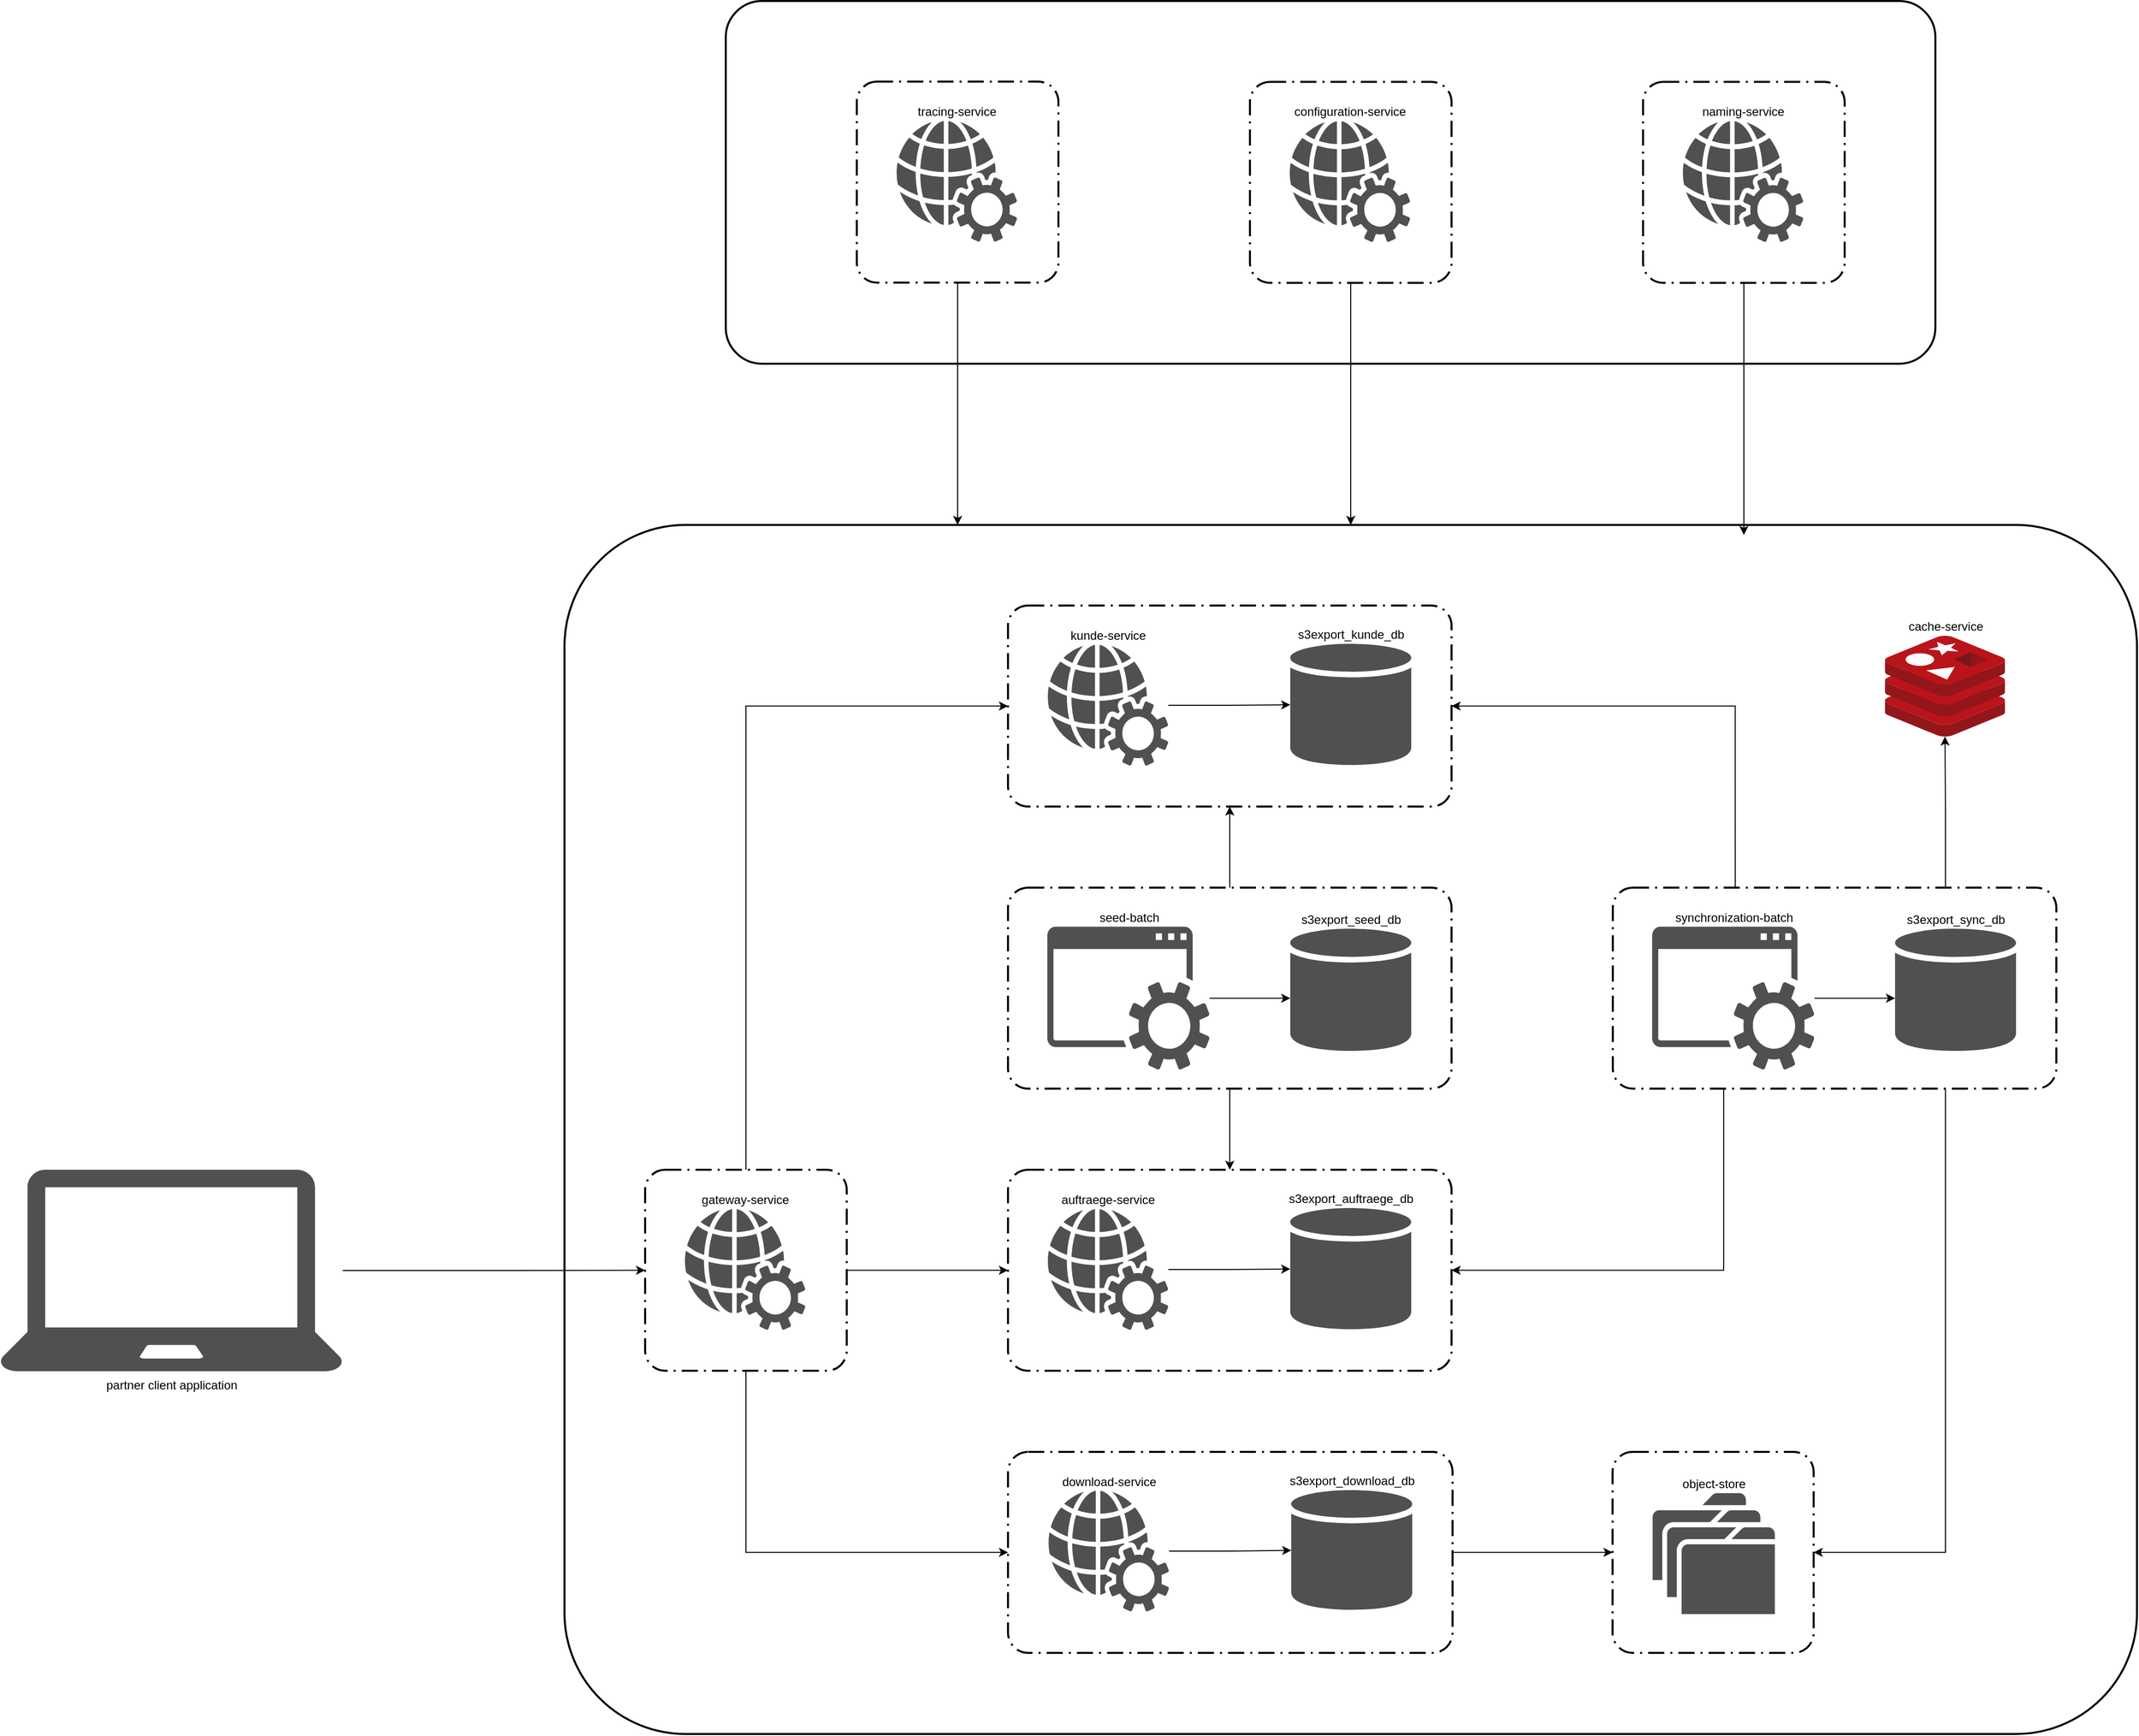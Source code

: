 <mxfile version="14.6.13" type="device"><diagram id="pRrMxcFLCwWtb8T9meqg" name="Page-1"><mxGraphModel dx="1082" dy="683" grid="1" gridSize="10" guides="1" tooltips="1" connect="1" arrows="1" fold="1" page="1" pageScale="1" pageWidth="10000" pageHeight="10000" math="0" shadow="0"><root><mxCell id="0"/><mxCell id="1" parent="0"/><mxCell id="5-wkUsiff9mdBDn99vMl-151" value="" style="rounded=1;arcSize=10;dashed=0;fillColor=none;gradientColor=none;strokeWidth=2;" vertex="1" parent="1"><mxGeometry x="3720" y="360" width="1200" height="360" as="geometry"/></mxCell><mxCell id="5-wkUsiff9mdBDn99vMl-99" value="" style="rounded=1;arcSize=10;dashed=0;fillColor=none;gradientColor=none;strokeWidth=2;" vertex="1" parent="1"><mxGeometry x="3560" y="880" width="1560" height="1200" as="geometry"/></mxCell><mxCell id="5-wkUsiff9mdBDn99vMl-95" value="" style="group;labelPosition=center;verticalLabelPosition=top;align=center;verticalAlign=bottom;" vertex="1" connectable="0" parent="1"><mxGeometry x="4619.75" y="1800" width="199.5" height="199.5" as="geometry"/></mxCell><mxCell id="5-wkUsiff9mdBDn99vMl-105" value="" style="group" vertex="1" connectable="0" parent="5-wkUsiff9mdBDn99vMl-95"><mxGeometry width="199.5" height="199.5" as="geometry"/></mxCell><mxCell id="5-wkUsiff9mdBDn99vMl-93" value="" style="rounded=1;arcSize=10;dashed=1;fillColor=none;gradientColor=none;dashPattern=8 3 1 3;strokeWidth=2;" vertex="1" parent="5-wkUsiff9mdBDn99vMl-105"><mxGeometry x="-20" width="199.5" height="199.5" as="geometry"/></mxCell><mxCell id="5-wkUsiff9mdBDn99vMl-94" value="object-store" style="pointerEvents=1;shadow=0;dashed=0;html=1;strokeColor=none;fillColor=#505050;labelPosition=center;verticalLabelPosition=top;verticalAlign=bottom;outlineConnect=0;align=center;shape=mxgraph.office.concepts.folders;" vertex="1" parent="5-wkUsiff9mdBDn99vMl-105"><mxGeometry x="19.75" y="41" width="121.25" height="120" as="geometry"/></mxCell><mxCell id="5-wkUsiff9mdBDn99vMl-103" value="" style="group" vertex="1" connectable="0" parent="1"><mxGeometry x="4000" y="960" width="520" height="199.5" as="geometry"/></mxCell><mxCell id="5-wkUsiff9mdBDn99vMl-25" value="" style="rounded=1;arcSize=10;dashed=1;fillColor=none;gradientColor=none;dashPattern=8 3 1 3;strokeWidth=2;" vertex="1" parent="5-wkUsiff9mdBDn99vMl-103"><mxGeometry width="440" height="199.5" as="geometry"/></mxCell><mxCell id="5-wkUsiff9mdBDn99vMl-26" value="kunde-service" style="pointerEvents=1;shadow=0;dashed=0;html=1;strokeColor=none;fillColor=#505050;labelPosition=center;verticalLabelPosition=top;verticalAlign=bottom;outlineConnect=0;align=center;shape=mxgraph.office.services.web_services;" vertex="1" parent="5-wkUsiff9mdBDn99vMl-103"><mxGeometry x="39" y="39" width="120" height="120" as="geometry"/></mxCell><mxCell id="5-wkUsiff9mdBDn99vMl-78" value="s3export_kunde_db" style="shadow=0;dashed=0;html=1;strokeColor=none;fillColor=#505050;labelPosition=center;verticalLabelPosition=top;verticalAlign=bottom;outlineConnect=0;align=center;shape=mxgraph.office.databases.database;" vertex="1" parent="5-wkUsiff9mdBDn99vMl-103"><mxGeometry x="280" y="38" width="120" height="121" as="geometry"/></mxCell><mxCell id="5-wkUsiff9mdBDn99vMl-79" style="edgeStyle=orthogonalEdgeStyle;rounded=0;orthogonalLoop=1;jettySize=auto;html=1;" edge="1" parent="5-wkUsiff9mdBDn99vMl-103" source="5-wkUsiff9mdBDn99vMl-26" target="5-wkUsiff9mdBDn99vMl-78"><mxGeometry relative="1" as="geometry"/></mxCell><mxCell id="5-wkUsiff9mdBDn99vMl-104" value="" style="group" vertex="1" connectable="0" parent="1"><mxGeometry x="4600" y="1240" width="440" height="199.5" as="geometry"/></mxCell><mxCell id="5-wkUsiff9mdBDn99vMl-52" value="" style="rounded=1;arcSize=10;dashed=1;fillColor=none;gradientColor=none;dashPattern=8 3 1 3;strokeWidth=2;" vertex="1" parent="5-wkUsiff9mdBDn99vMl-104"><mxGeometry width="440" height="199.5" as="geometry"/></mxCell><mxCell id="5-wkUsiff9mdBDn99vMl-74" value="s3export_sync_db" style="shadow=0;dashed=0;html=1;strokeColor=none;fillColor=#505050;labelPosition=center;verticalLabelPosition=top;verticalAlign=bottom;outlineConnect=0;align=center;shape=mxgraph.office.databases.database;" vertex="1" parent="5-wkUsiff9mdBDn99vMl-104"><mxGeometry x="280" y="40.75" width="120" height="122" as="geometry"/></mxCell><mxCell id="5-wkUsiff9mdBDn99vMl-89" style="edgeStyle=orthogonalEdgeStyle;rounded=0;orthogonalLoop=1;jettySize=auto;html=1;entryX=0;entryY=0.566;entryDx=0;entryDy=0;entryPerimeter=0;" edge="1" parent="5-wkUsiff9mdBDn99vMl-104" source="5-wkUsiff9mdBDn99vMl-87" target="5-wkUsiff9mdBDn99vMl-74"><mxGeometry relative="1" as="geometry"/></mxCell><mxCell id="5-wkUsiff9mdBDn99vMl-87" value="synchronization-batch" style="pointerEvents=1;shadow=0;dashed=0;html=1;strokeColor=none;fillColor=#505050;labelPosition=center;verticalLabelPosition=top;verticalAlign=bottom;outlineConnect=0;align=center;shape=mxgraph.office.concepts.service_application;" vertex="1" parent="5-wkUsiff9mdBDn99vMl-104"><mxGeometry x="39" y="38.75" width="161" height="142" as="geometry"/></mxCell><mxCell id="5-wkUsiff9mdBDn99vMl-106" value="" style="group" vertex="1" connectable="0" parent="1"><mxGeometry x="4000" y="1800" width="441" height="199.5" as="geometry"/></mxCell><mxCell id="5-wkUsiff9mdBDn99vMl-65" value="" style="rounded=1;arcSize=10;dashed=1;fillColor=none;gradientColor=none;dashPattern=8 3 1 3;strokeWidth=2;" vertex="1" parent="5-wkUsiff9mdBDn99vMl-106"><mxGeometry width="441" height="199.5" as="geometry"/></mxCell><mxCell id="5-wkUsiff9mdBDn99vMl-42" value="download-service" style="pointerEvents=1;shadow=0;dashed=0;html=1;strokeColor=none;fillColor=#505050;labelPosition=center;verticalLabelPosition=top;verticalAlign=bottom;outlineConnect=0;align=center;shape=mxgraph.office.services.web_services;" vertex="1" parent="5-wkUsiff9mdBDn99vMl-106"><mxGeometry x="39.75" y="38.5" width="120" height="120" as="geometry"/></mxCell><mxCell id="5-wkUsiff9mdBDn99vMl-69" value="s3export_download_db" style="shadow=0;dashed=0;html=1;strokeColor=none;fillColor=#505050;labelPosition=center;verticalLabelPosition=top;verticalAlign=bottom;outlineConnect=0;align=center;shape=mxgraph.office.databases.database;" vertex="1" parent="5-wkUsiff9mdBDn99vMl-106"><mxGeometry x="281" y="38" width="120" height="119.5" as="geometry"/></mxCell><mxCell id="5-wkUsiff9mdBDn99vMl-91" style="edgeStyle=orthogonalEdgeStyle;rounded=0;orthogonalLoop=1;jettySize=auto;html=1;" edge="1" parent="5-wkUsiff9mdBDn99vMl-106" source="5-wkUsiff9mdBDn99vMl-42" target="5-wkUsiff9mdBDn99vMl-69"><mxGeometry relative="1" as="geometry"/></mxCell><mxCell id="5-wkUsiff9mdBDn99vMl-107" value="" style="group" vertex="1" connectable="0" parent="1"><mxGeometry x="4000" y="1520" width="440" height="199.5" as="geometry"/></mxCell><mxCell id="5-wkUsiff9mdBDn99vMl-4" value="" style="rounded=1;arcSize=10;dashed=1;fillColor=none;gradientColor=none;dashPattern=8 3 1 3;strokeWidth=2;" vertex="1" parent="5-wkUsiff9mdBDn99vMl-107"><mxGeometry width="440" height="199.5" as="geometry"/></mxCell><mxCell id="5-wkUsiff9mdBDn99vMl-3" value="auftraege-service" style="pointerEvents=1;shadow=0;dashed=0;html=1;strokeColor=none;fillColor=#505050;labelPosition=center;verticalLabelPosition=top;verticalAlign=bottom;outlineConnect=0;align=center;shape=mxgraph.office.services.web_services;" vertex="1" parent="5-wkUsiff9mdBDn99vMl-107"><mxGeometry x="39" y="39" width="120" height="120" as="geometry"/></mxCell><mxCell id="5-wkUsiff9mdBDn99vMl-76" value="s3export_auftraege_db" style="shadow=0;dashed=0;html=1;strokeColor=none;fillColor=#505050;labelPosition=center;verticalLabelPosition=top;verticalAlign=bottom;outlineConnect=0;align=center;shape=mxgraph.office.databases.database;" vertex="1" parent="5-wkUsiff9mdBDn99vMl-107"><mxGeometry x="280" y="38" width="120" height="121" as="geometry"/></mxCell><mxCell id="5-wkUsiff9mdBDn99vMl-81" style="edgeStyle=orthogonalEdgeStyle;rounded=0;orthogonalLoop=1;jettySize=auto;html=1;" edge="1" parent="5-wkUsiff9mdBDn99vMl-107" source="5-wkUsiff9mdBDn99vMl-3" target="5-wkUsiff9mdBDn99vMl-76"><mxGeometry relative="1" as="geometry"/></mxCell><mxCell id="5-wkUsiff9mdBDn99vMl-115" style="edgeStyle=orthogonalEdgeStyle;rounded=0;orthogonalLoop=1;jettySize=auto;html=1;exitX=1;exitY=0.5;exitDx=0;exitDy=0;entryX=0;entryY=0.5;entryDx=0;entryDy=0;" edge="1" parent="1" source="5-wkUsiff9mdBDn99vMl-65" target="5-wkUsiff9mdBDn99vMl-93"><mxGeometry relative="1" as="geometry"/></mxCell><mxCell id="5-wkUsiff9mdBDn99vMl-117" style="edgeStyle=orthogonalEdgeStyle;rounded=0;orthogonalLoop=1;jettySize=auto;html=1;exitX=0.276;exitY=0.002;exitDx=0;exitDy=0;entryX=1;entryY=0.5;entryDx=0;entryDy=0;exitPerimeter=0;" edge="1" parent="1" source="5-wkUsiff9mdBDn99vMl-52" target="5-wkUsiff9mdBDn99vMl-25"><mxGeometry relative="1" as="geometry"/></mxCell><mxCell id="5-wkUsiff9mdBDn99vMl-118" style="edgeStyle=orthogonalEdgeStyle;rounded=0;orthogonalLoop=1;jettySize=auto;html=1;exitX=0.25;exitY=1;exitDx=0;exitDy=0;entryX=1;entryY=0.5;entryDx=0;entryDy=0;" edge="1" parent="1" source="5-wkUsiff9mdBDn99vMl-52" target="5-wkUsiff9mdBDn99vMl-4"><mxGeometry relative="1" as="geometry"/></mxCell><mxCell id="5-wkUsiff9mdBDn99vMl-119" style="edgeStyle=orthogonalEdgeStyle;rounded=0;orthogonalLoop=1;jettySize=auto;html=1;exitX=0.75;exitY=1;exitDx=0;exitDy=0;entryX=1;entryY=0.5;entryDx=0;entryDy=0;" edge="1" parent="1" source="5-wkUsiff9mdBDn99vMl-52" target="5-wkUsiff9mdBDn99vMl-93"><mxGeometry relative="1" as="geometry"/></mxCell><mxCell id="5-wkUsiff9mdBDn99vMl-129" style="edgeStyle=orthogonalEdgeStyle;rounded=0;orthogonalLoop=1;jettySize=auto;html=1;exitX=0.5;exitY=0;exitDx=0;exitDy=0;entryX=0;entryY=0.5;entryDx=0;entryDy=0;" edge="1" parent="1" source="5-wkUsiff9mdBDn99vMl-121" target="5-wkUsiff9mdBDn99vMl-25"><mxGeometry relative="1" as="geometry"/></mxCell><mxCell id="5-wkUsiff9mdBDn99vMl-130" style="edgeStyle=orthogonalEdgeStyle;rounded=0;orthogonalLoop=1;jettySize=auto;html=1;exitX=1;exitY=0.5;exitDx=0;exitDy=0;entryX=0;entryY=0.5;entryDx=0;entryDy=0;" edge="1" parent="1" source="5-wkUsiff9mdBDn99vMl-121" target="5-wkUsiff9mdBDn99vMl-4"><mxGeometry relative="1" as="geometry"/></mxCell><mxCell id="5-wkUsiff9mdBDn99vMl-131" style="edgeStyle=orthogonalEdgeStyle;rounded=0;orthogonalLoop=1;jettySize=auto;html=1;exitX=0.5;exitY=1;exitDx=0;exitDy=0;entryX=0;entryY=0.5;entryDx=0;entryDy=0;" edge="1" parent="1" source="5-wkUsiff9mdBDn99vMl-121" target="5-wkUsiff9mdBDn99vMl-65"><mxGeometry relative="1" as="geometry"/></mxCell><mxCell id="5-wkUsiff9mdBDn99vMl-132" value="" style="group" vertex="1" connectable="0" parent="1"><mxGeometry x="4000" y="1240" width="440" height="199.5" as="geometry"/></mxCell><mxCell id="5-wkUsiff9mdBDn99vMl-133" value="" style="rounded=1;arcSize=10;dashed=1;fillColor=none;gradientColor=none;dashPattern=8 3 1 3;strokeWidth=2;" vertex="1" parent="5-wkUsiff9mdBDn99vMl-132"><mxGeometry width="440" height="199.5" as="geometry"/></mxCell><mxCell id="5-wkUsiff9mdBDn99vMl-134" value="s3export_seed_db" style="shadow=0;dashed=0;html=1;strokeColor=none;fillColor=#505050;labelPosition=center;verticalLabelPosition=top;verticalAlign=bottom;outlineConnect=0;align=center;shape=mxgraph.office.databases.database;" vertex="1" parent="5-wkUsiff9mdBDn99vMl-132"><mxGeometry x="280" y="40.75" width="120" height="122" as="geometry"/></mxCell><mxCell id="5-wkUsiff9mdBDn99vMl-135" style="edgeStyle=orthogonalEdgeStyle;rounded=0;orthogonalLoop=1;jettySize=auto;html=1;entryX=0;entryY=0.566;entryDx=0;entryDy=0;entryPerimeter=0;" edge="1" parent="5-wkUsiff9mdBDn99vMl-132" source="5-wkUsiff9mdBDn99vMl-136" target="5-wkUsiff9mdBDn99vMl-134"><mxGeometry relative="1" as="geometry"/></mxCell><mxCell id="5-wkUsiff9mdBDn99vMl-136" value="seed-batch" style="pointerEvents=1;shadow=0;dashed=0;html=1;strokeColor=none;fillColor=#505050;labelPosition=center;verticalLabelPosition=top;verticalAlign=bottom;outlineConnect=0;align=center;shape=mxgraph.office.concepts.service_application;" vertex="1" parent="5-wkUsiff9mdBDn99vMl-132"><mxGeometry x="39" y="38.75" width="161" height="142" as="geometry"/></mxCell><mxCell id="5-wkUsiff9mdBDn99vMl-137" style="edgeStyle=orthogonalEdgeStyle;rounded=0;orthogonalLoop=1;jettySize=auto;html=1;exitX=0.5;exitY=1;exitDx=0;exitDy=0;entryX=0.5;entryY=0;entryDx=0;entryDy=0;" edge="1" parent="1" source="5-wkUsiff9mdBDn99vMl-133" target="5-wkUsiff9mdBDn99vMl-4"><mxGeometry relative="1" as="geometry"/></mxCell><mxCell id="5-wkUsiff9mdBDn99vMl-138" style="edgeStyle=orthogonalEdgeStyle;rounded=0;orthogonalLoop=1;jettySize=auto;html=1;exitX=0.5;exitY=0;exitDx=0;exitDy=0;" edge="1" parent="1" source="5-wkUsiff9mdBDn99vMl-133" target="5-wkUsiff9mdBDn99vMl-25"><mxGeometry relative="1" as="geometry"/></mxCell><mxCell id="5-wkUsiff9mdBDn99vMl-144" value="" style="group" vertex="1" connectable="0" parent="1"><mxGeometry x="4240" y="440.25" width="200" height="199.5" as="geometry"/></mxCell><mxCell id="5-wkUsiff9mdBDn99vMl-154" value="" style="group" vertex="1" connectable="0" parent="5-wkUsiff9mdBDn99vMl-144"><mxGeometry width="200" height="199.5" as="geometry"/></mxCell><mxCell id="5-wkUsiff9mdBDn99vMl-145" value="" style="rounded=1;arcSize=10;dashed=1;fillColor=none;gradientColor=none;dashPattern=8 3 1 3;strokeWidth=2;" vertex="1" parent="5-wkUsiff9mdBDn99vMl-154"><mxGeometry width="200" height="199.5" as="geometry"/></mxCell><mxCell id="5-wkUsiff9mdBDn99vMl-146" value="configuration-service" style="pointerEvents=1;shadow=0;dashed=0;html=1;strokeColor=none;fillColor=#505050;labelPosition=center;verticalLabelPosition=top;verticalAlign=bottom;outlineConnect=0;align=center;shape=mxgraph.office.services.web_services;" vertex="1" parent="5-wkUsiff9mdBDn99vMl-154"><mxGeometry x="39" y="39" width="120" height="120" as="geometry"/></mxCell><mxCell id="5-wkUsiff9mdBDn99vMl-150" value="" style="group" vertex="1" connectable="0" parent="1"><mxGeometry x="3640" y="1520" width="200" height="199.5" as="geometry"/></mxCell><mxCell id="5-wkUsiff9mdBDn99vMl-121" value="" style="rounded=1;arcSize=10;dashed=1;fillColor=none;gradientColor=none;dashPattern=8 3 1 3;strokeWidth=2;" vertex="1" parent="5-wkUsiff9mdBDn99vMl-150"><mxGeometry width="200" height="199.5" as="geometry"/></mxCell><mxCell id="5-wkUsiff9mdBDn99vMl-122" value="gateway-service" style="pointerEvents=1;shadow=0;dashed=0;html=1;strokeColor=none;fillColor=#505050;labelPosition=center;verticalLabelPosition=top;verticalAlign=bottom;outlineConnect=0;align=center;shape=mxgraph.office.services.web_services;" vertex="1" parent="5-wkUsiff9mdBDn99vMl-150"><mxGeometry x="39" y="39" width="120" height="120" as="geometry"/></mxCell><mxCell id="5-wkUsiff9mdBDn99vMl-152" value="" style="group" vertex="1" connectable="0" parent="1"><mxGeometry x="3850" y="440" width="200" height="199.5" as="geometry"/></mxCell><mxCell id="5-wkUsiff9mdBDn99vMl-153" value="" style="group" vertex="1" connectable="0" parent="5-wkUsiff9mdBDn99vMl-152"><mxGeometry width="200" height="199.5" as="geometry"/></mxCell><mxCell id="5-wkUsiff9mdBDn99vMl-148" value="" style="rounded=1;arcSize=10;dashed=1;fillColor=none;gradientColor=none;dashPattern=8 3 1 3;strokeWidth=2;" vertex="1" parent="5-wkUsiff9mdBDn99vMl-153"><mxGeometry width="200" height="199.5" as="geometry"/></mxCell><mxCell id="5-wkUsiff9mdBDn99vMl-149" value="tracing-service" style="pointerEvents=1;shadow=0;dashed=0;html=1;strokeColor=none;fillColor=#505050;labelPosition=center;verticalLabelPosition=top;verticalAlign=bottom;outlineConnect=0;align=center;shape=mxgraph.office.services.web_services;" vertex="1" parent="5-wkUsiff9mdBDn99vMl-153"><mxGeometry x="39" y="39" width="120" height="120" as="geometry"/></mxCell><mxCell id="5-wkUsiff9mdBDn99vMl-156" value="" style="group" vertex="1" connectable="0" parent="1"><mxGeometry x="4630" y="440.25" width="200" height="199.5" as="geometry"/></mxCell><mxCell id="5-wkUsiff9mdBDn99vMl-157" value="" style="group" vertex="1" connectable="0" parent="5-wkUsiff9mdBDn99vMl-156"><mxGeometry width="200" height="199.5" as="geometry"/></mxCell><mxCell id="5-wkUsiff9mdBDn99vMl-158" value="" style="rounded=1;arcSize=10;dashed=1;fillColor=none;gradientColor=none;dashPattern=8 3 1 3;strokeWidth=2;" vertex="1" parent="5-wkUsiff9mdBDn99vMl-157"><mxGeometry width="200" height="199.5" as="geometry"/></mxCell><mxCell id="5-wkUsiff9mdBDn99vMl-159" value="naming-service" style="pointerEvents=1;shadow=0;dashed=0;html=1;strokeColor=none;fillColor=#505050;labelPosition=center;verticalLabelPosition=top;verticalAlign=bottom;outlineConnect=0;align=center;shape=mxgraph.office.services.web_services;" vertex="1" parent="5-wkUsiff9mdBDn99vMl-157"><mxGeometry x="39" y="39" width="120" height="120" as="geometry"/></mxCell><mxCell id="5-wkUsiff9mdBDn99vMl-162" style="edgeStyle=orthogonalEdgeStyle;rounded=0;orthogonalLoop=1;jettySize=auto;html=1;exitX=0.5;exitY=1;exitDx=0;exitDy=0;" edge="1" parent="1" source="5-wkUsiff9mdBDn99vMl-145"><mxGeometry relative="1" as="geometry"><mxPoint x="4340" y="880" as="targetPoint"/></mxGeometry></mxCell><mxCell id="5-wkUsiff9mdBDn99vMl-163" style="edgeStyle=orthogonalEdgeStyle;rounded=0;orthogonalLoop=1;jettySize=auto;html=1;exitX=0.5;exitY=1;exitDx=0;exitDy=0;" edge="1" parent="1" source="5-wkUsiff9mdBDn99vMl-158"><mxGeometry relative="1" as="geometry"><mxPoint x="4730" y="890" as="targetPoint"/></mxGeometry></mxCell><mxCell id="5-wkUsiff9mdBDn99vMl-164" style="edgeStyle=orthogonalEdgeStyle;rounded=0;orthogonalLoop=1;jettySize=auto;html=1;exitX=0.5;exitY=1;exitDx=0;exitDy=0;entryX=0.25;entryY=0;entryDx=0;entryDy=0;" edge="1" parent="1" source="5-wkUsiff9mdBDn99vMl-148" target="5-wkUsiff9mdBDn99vMl-99"><mxGeometry relative="1" as="geometry"/></mxCell><mxCell id="5-wkUsiff9mdBDn99vMl-168" style="edgeStyle=orthogonalEdgeStyle;rounded=0;orthogonalLoop=1;jettySize=auto;html=1;entryX=0;entryY=0.5;entryDx=0;entryDy=0;" edge="1" parent="1" source="5-wkUsiff9mdBDn99vMl-167" target="5-wkUsiff9mdBDn99vMl-121"><mxGeometry relative="1" as="geometry"/></mxCell><mxCell id="5-wkUsiff9mdBDn99vMl-167" value="partner client application" style="pointerEvents=1;shadow=0;dashed=0;html=1;strokeColor=none;fillColor=#505050;labelPosition=center;verticalLabelPosition=bottom;verticalAlign=top;outlineConnect=0;align=center;shape=mxgraph.office.devices.laptop;" vertex="1" parent="1"><mxGeometry x="3000" y="1520" width="340" height="200" as="geometry"/></mxCell><mxCell id="5-wkUsiff9mdBDn99vMl-170" value="cache-service" style="aspect=fixed;html=1;points=[];align=center;image;fontSize=12;image=img/lib/mscae/Cache_Redis_Product.svg;labelPosition=center;verticalLabelPosition=top;verticalAlign=bottom;" vertex="1" parent="1"><mxGeometry x="4870" y="990" width="119.05" height="100" as="geometry"/></mxCell><mxCell id="5-wkUsiff9mdBDn99vMl-171" style="edgeStyle=orthogonalEdgeStyle;rounded=0;orthogonalLoop=1;jettySize=auto;html=1;exitX=0.75;exitY=0;exitDx=0;exitDy=0;" edge="1" parent="1" source="5-wkUsiff9mdBDn99vMl-52" target="5-wkUsiff9mdBDn99vMl-170"><mxGeometry relative="1" as="geometry"/></mxCell></root></mxGraphModel></diagram></mxfile>
